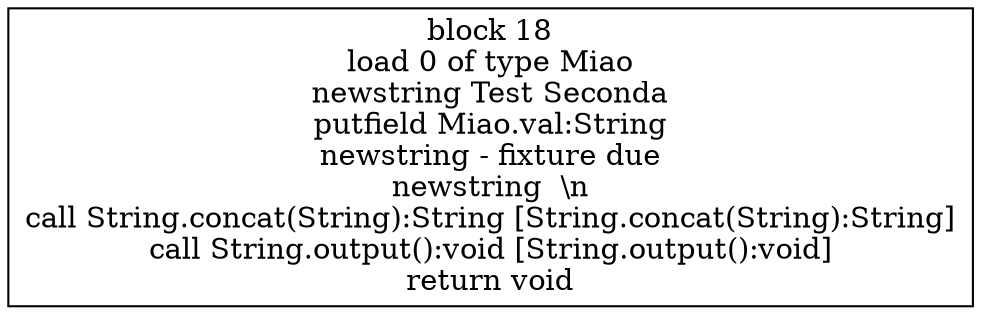 digraph "Miao.fixture1" {
size = "11,7.5";
codeblock_18 [ shape = box, label = "block 18\nload 0 of type Miao\nnewstring Test Seconda\nputfield Miao.val:String\nnewstring - fixture due\nnewstring  \\n\ncall String.concat(String):String [String.concat(String):String]\ncall String.output():void [String.output():void]\nreturn void"];
}
